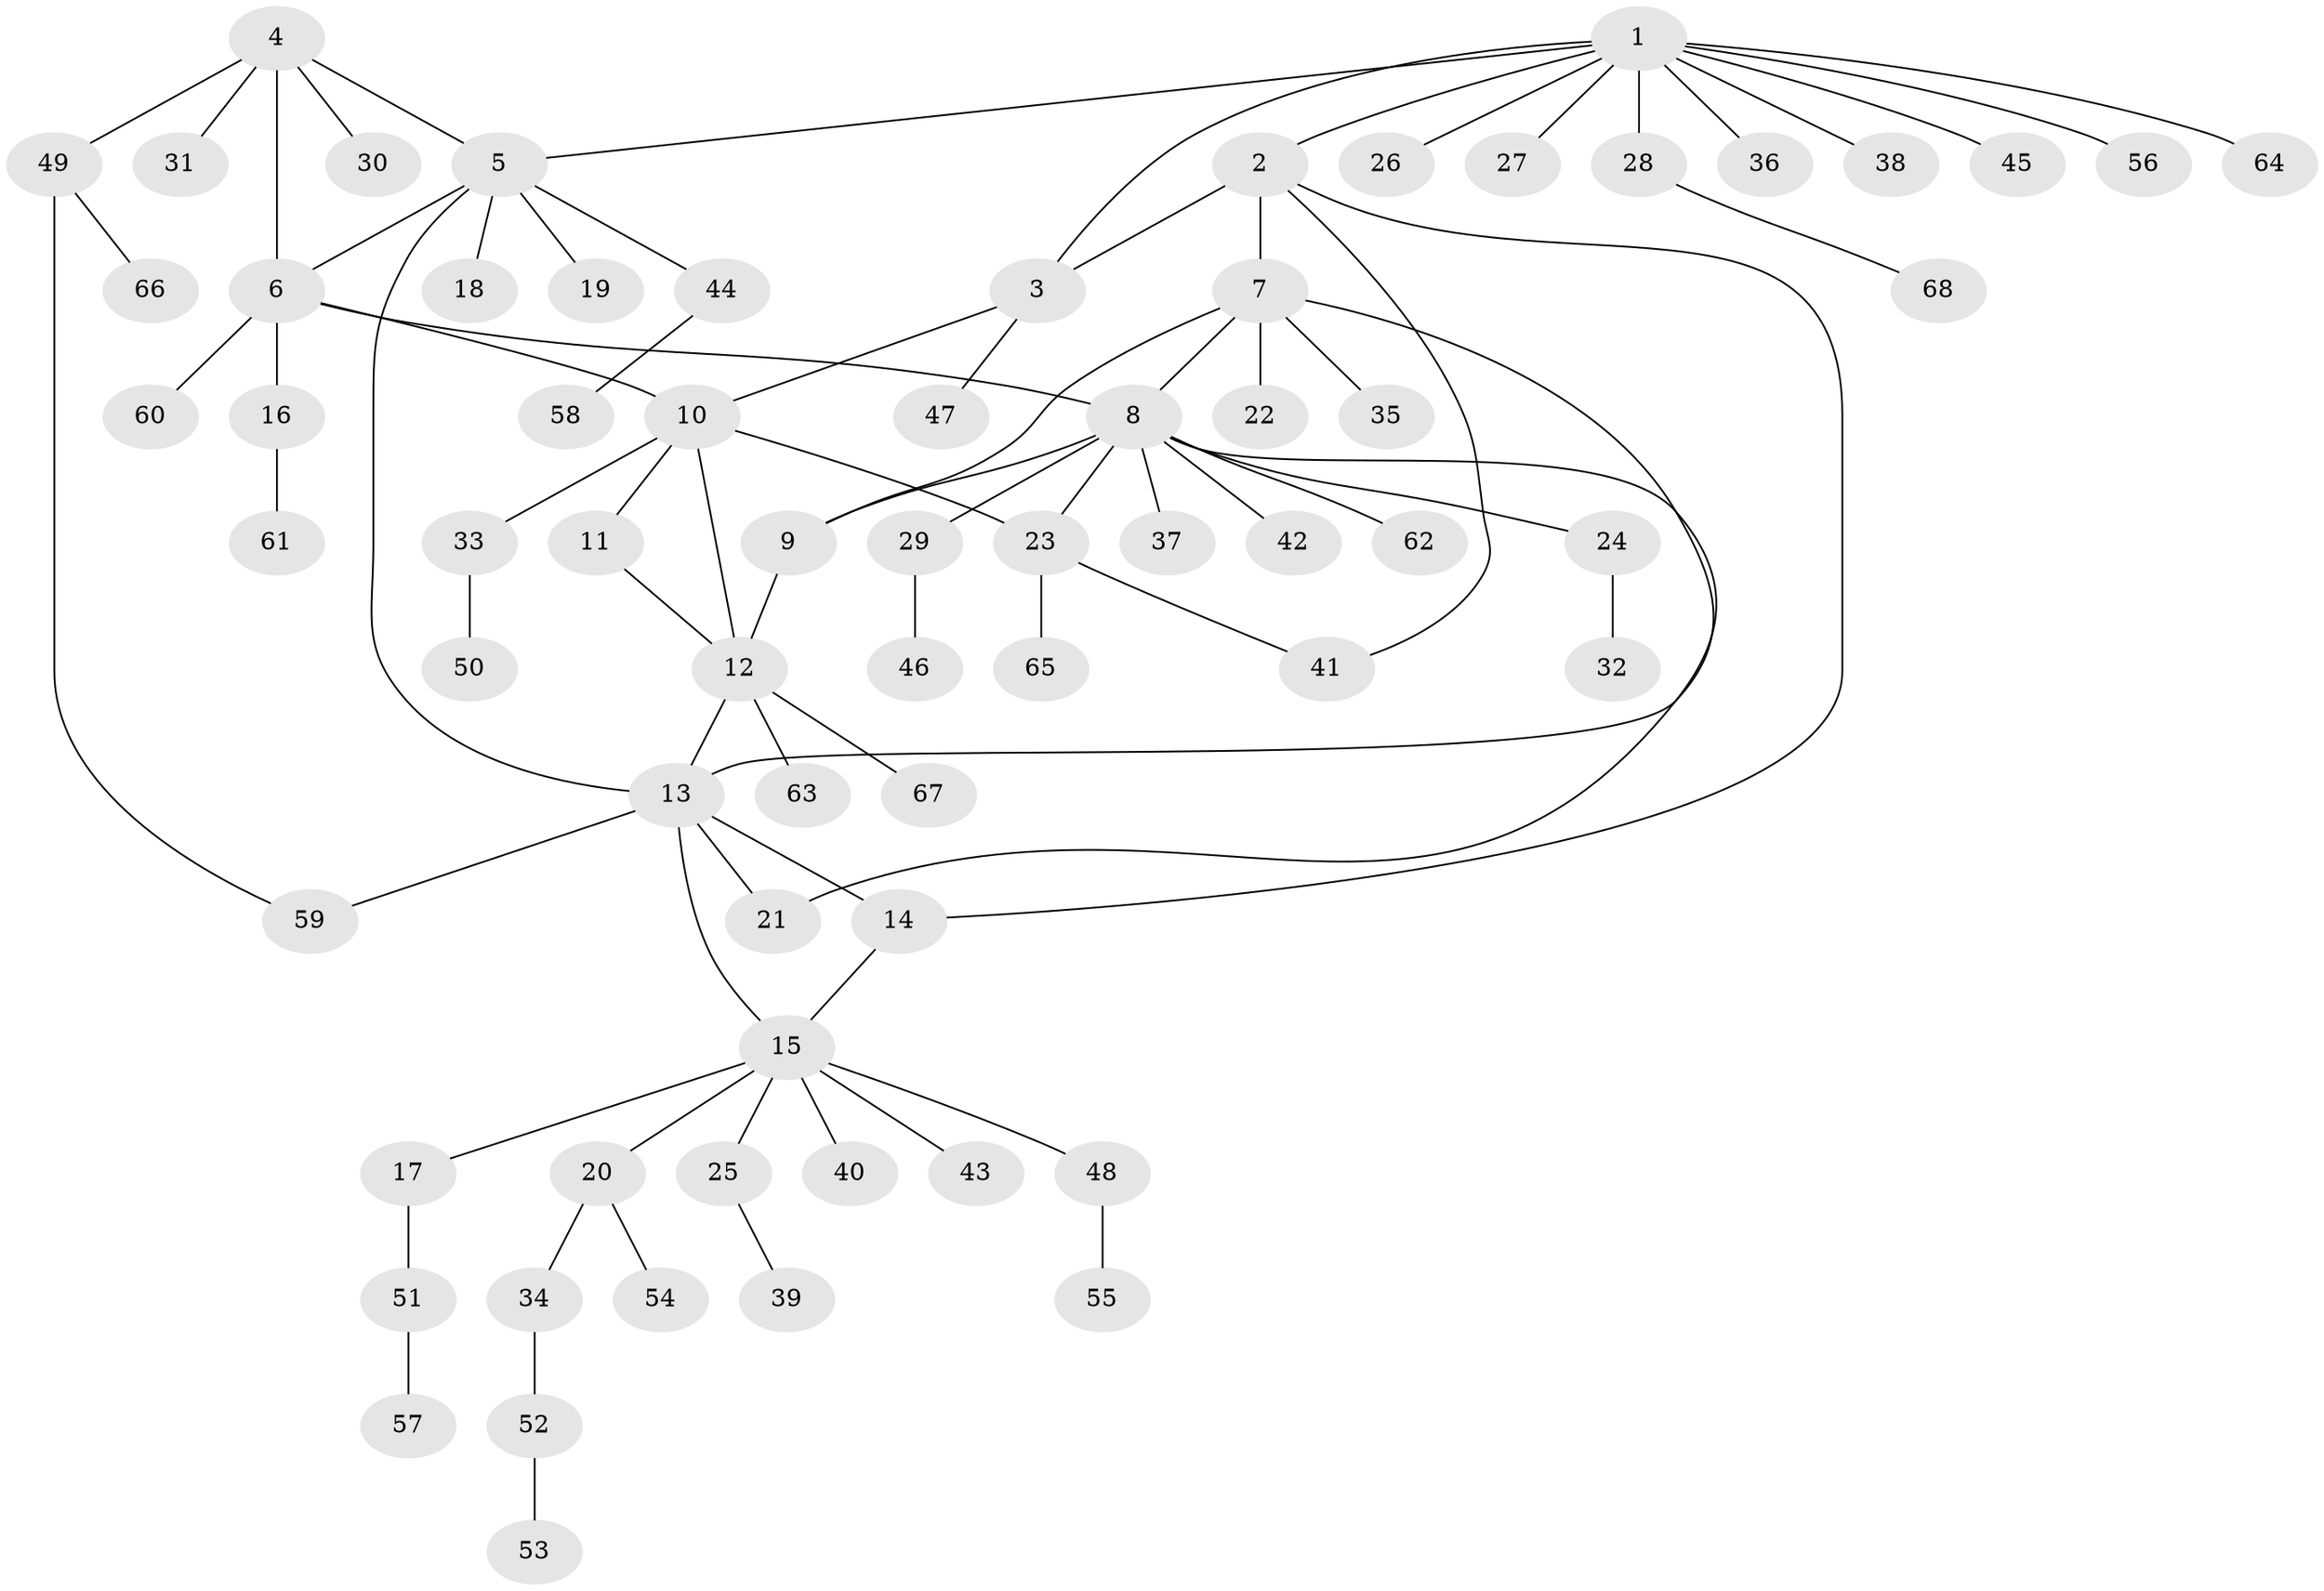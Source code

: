 // coarse degree distribution, {7: 0.020833333333333332, 6: 0.041666666666666664, 1: 0.5, 2: 0.1875, 3: 0.08333333333333333, 5: 0.08333333333333333, 4: 0.041666666666666664, 10: 0.020833333333333332, 9: 0.020833333333333332}
// Generated by graph-tools (version 1.1) at 2025/37/03/04/25 23:37:32]
// undirected, 68 vertices, 82 edges
graph export_dot {
  node [color=gray90,style=filled];
  1;
  2;
  3;
  4;
  5;
  6;
  7;
  8;
  9;
  10;
  11;
  12;
  13;
  14;
  15;
  16;
  17;
  18;
  19;
  20;
  21;
  22;
  23;
  24;
  25;
  26;
  27;
  28;
  29;
  30;
  31;
  32;
  33;
  34;
  35;
  36;
  37;
  38;
  39;
  40;
  41;
  42;
  43;
  44;
  45;
  46;
  47;
  48;
  49;
  50;
  51;
  52;
  53;
  54;
  55;
  56;
  57;
  58;
  59;
  60;
  61;
  62;
  63;
  64;
  65;
  66;
  67;
  68;
  1 -- 2;
  1 -- 3;
  1 -- 5;
  1 -- 26;
  1 -- 27;
  1 -- 28;
  1 -- 36;
  1 -- 38;
  1 -- 45;
  1 -- 56;
  1 -- 64;
  2 -- 3;
  2 -- 7;
  2 -- 14;
  2 -- 41;
  3 -- 10;
  3 -- 47;
  4 -- 5;
  4 -- 6;
  4 -- 30;
  4 -- 31;
  4 -- 49;
  5 -- 6;
  5 -- 13;
  5 -- 18;
  5 -- 19;
  5 -- 44;
  6 -- 8;
  6 -- 10;
  6 -- 16;
  6 -- 60;
  7 -- 8;
  7 -- 9;
  7 -- 13;
  7 -- 22;
  7 -- 35;
  8 -- 9;
  8 -- 21;
  8 -- 23;
  8 -- 24;
  8 -- 29;
  8 -- 37;
  8 -- 42;
  8 -- 62;
  9 -- 12;
  10 -- 11;
  10 -- 12;
  10 -- 23;
  10 -- 33;
  11 -- 12;
  12 -- 13;
  12 -- 63;
  12 -- 67;
  13 -- 14;
  13 -- 15;
  13 -- 21;
  13 -- 59;
  14 -- 15;
  15 -- 17;
  15 -- 20;
  15 -- 25;
  15 -- 40;
  15 -- 43;
  15 -- 48;
  16 -- 61;
  17 -- 51;
  20 -- 34;
  20 -- 54;
  23 -- 41;
  23 -- 65;
  24 -- 32;
  25 -- 39;
  28 -- 68;
  29 -- 46;
  33 -- 50;
  34 -- 52;
  44 -- 58;
  48 -- 55;
  49 -- 59;
  49 -- 66;
  51 -- 57;
  52 -- 53;
}
